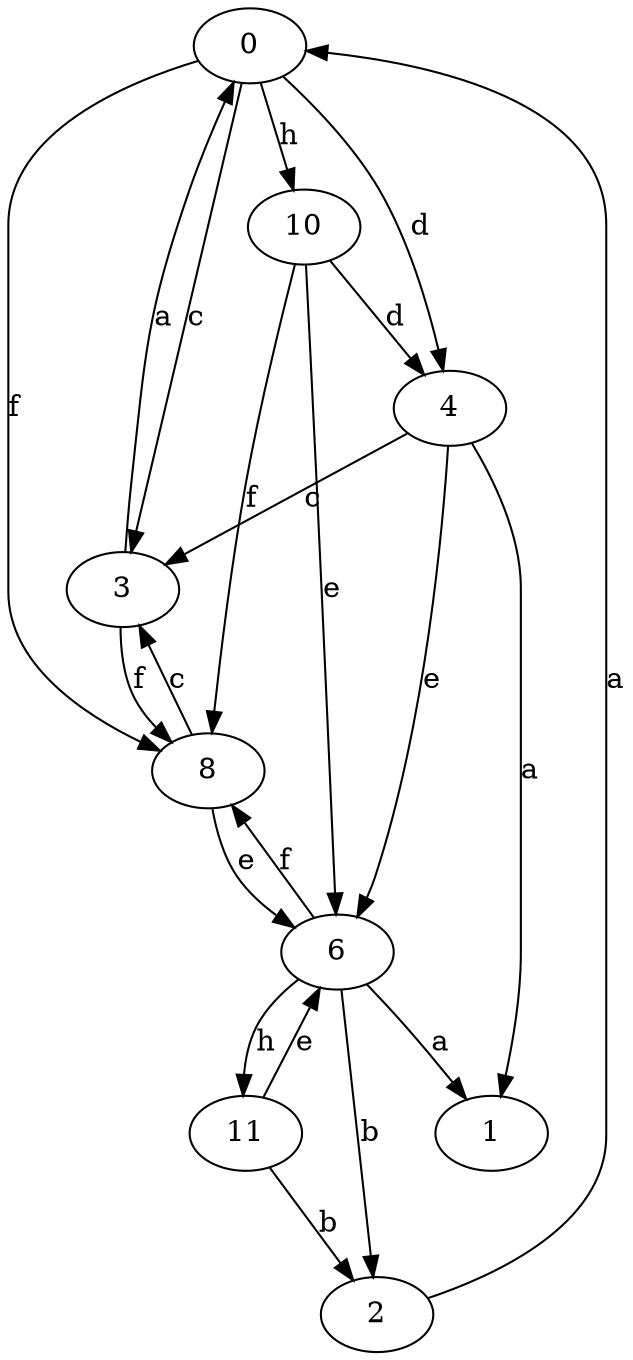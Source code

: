 strict digraph  {
0;
1;
2;
3;
4;
6;
8;
10;
11;
0 -> 3  [label=c];
0 -> 4  [label=d];
0 -> 8  [label=f];
0 -> 10  [label=h];
2 -> 0  [label=a];
3 -> 0  [label=a];
3 -> 8  [label=f];
4 -> 1  [label=a];
4 -> 3  [label=c];
4 -> 6  [label=e];
6 -> 1  [label=a];
6 -> 2  [label=b];
6 -> 8  [label=f];
6 -> 11  [label=h];
8 -> 3  [label=c];
8 -> 6  [label=e];
10 -> 4  [label=d];
10 -> 6  [label=e];
10 -> 8  [label=f];
11 -> 2  [label=b];
11 -> 6  [label=e];
}
